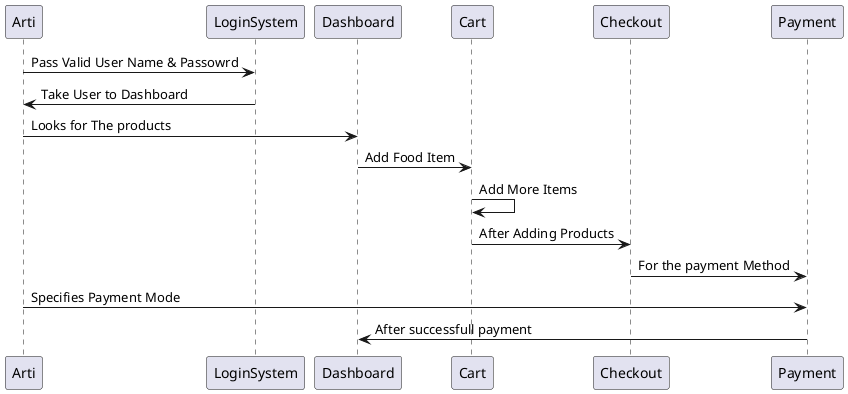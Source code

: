 @startuml
Arti -> LoginSystem : Pass Valid User Name & Passowrd 
Arti <- LoginSystem : Take User to Dashboard 
Arti -> Dashboard : Looks for The products 
Dashboard -> Cart: Add Food Item
Cart -> Cart : Add More Items 
Cart -> Checkout : After Adding Products 
Checkout -> Payment : For the payment Method 
Arti -> Payment: Specifies Payment Mode 
Payment -> Dashboard: After successfull payment
@enduml